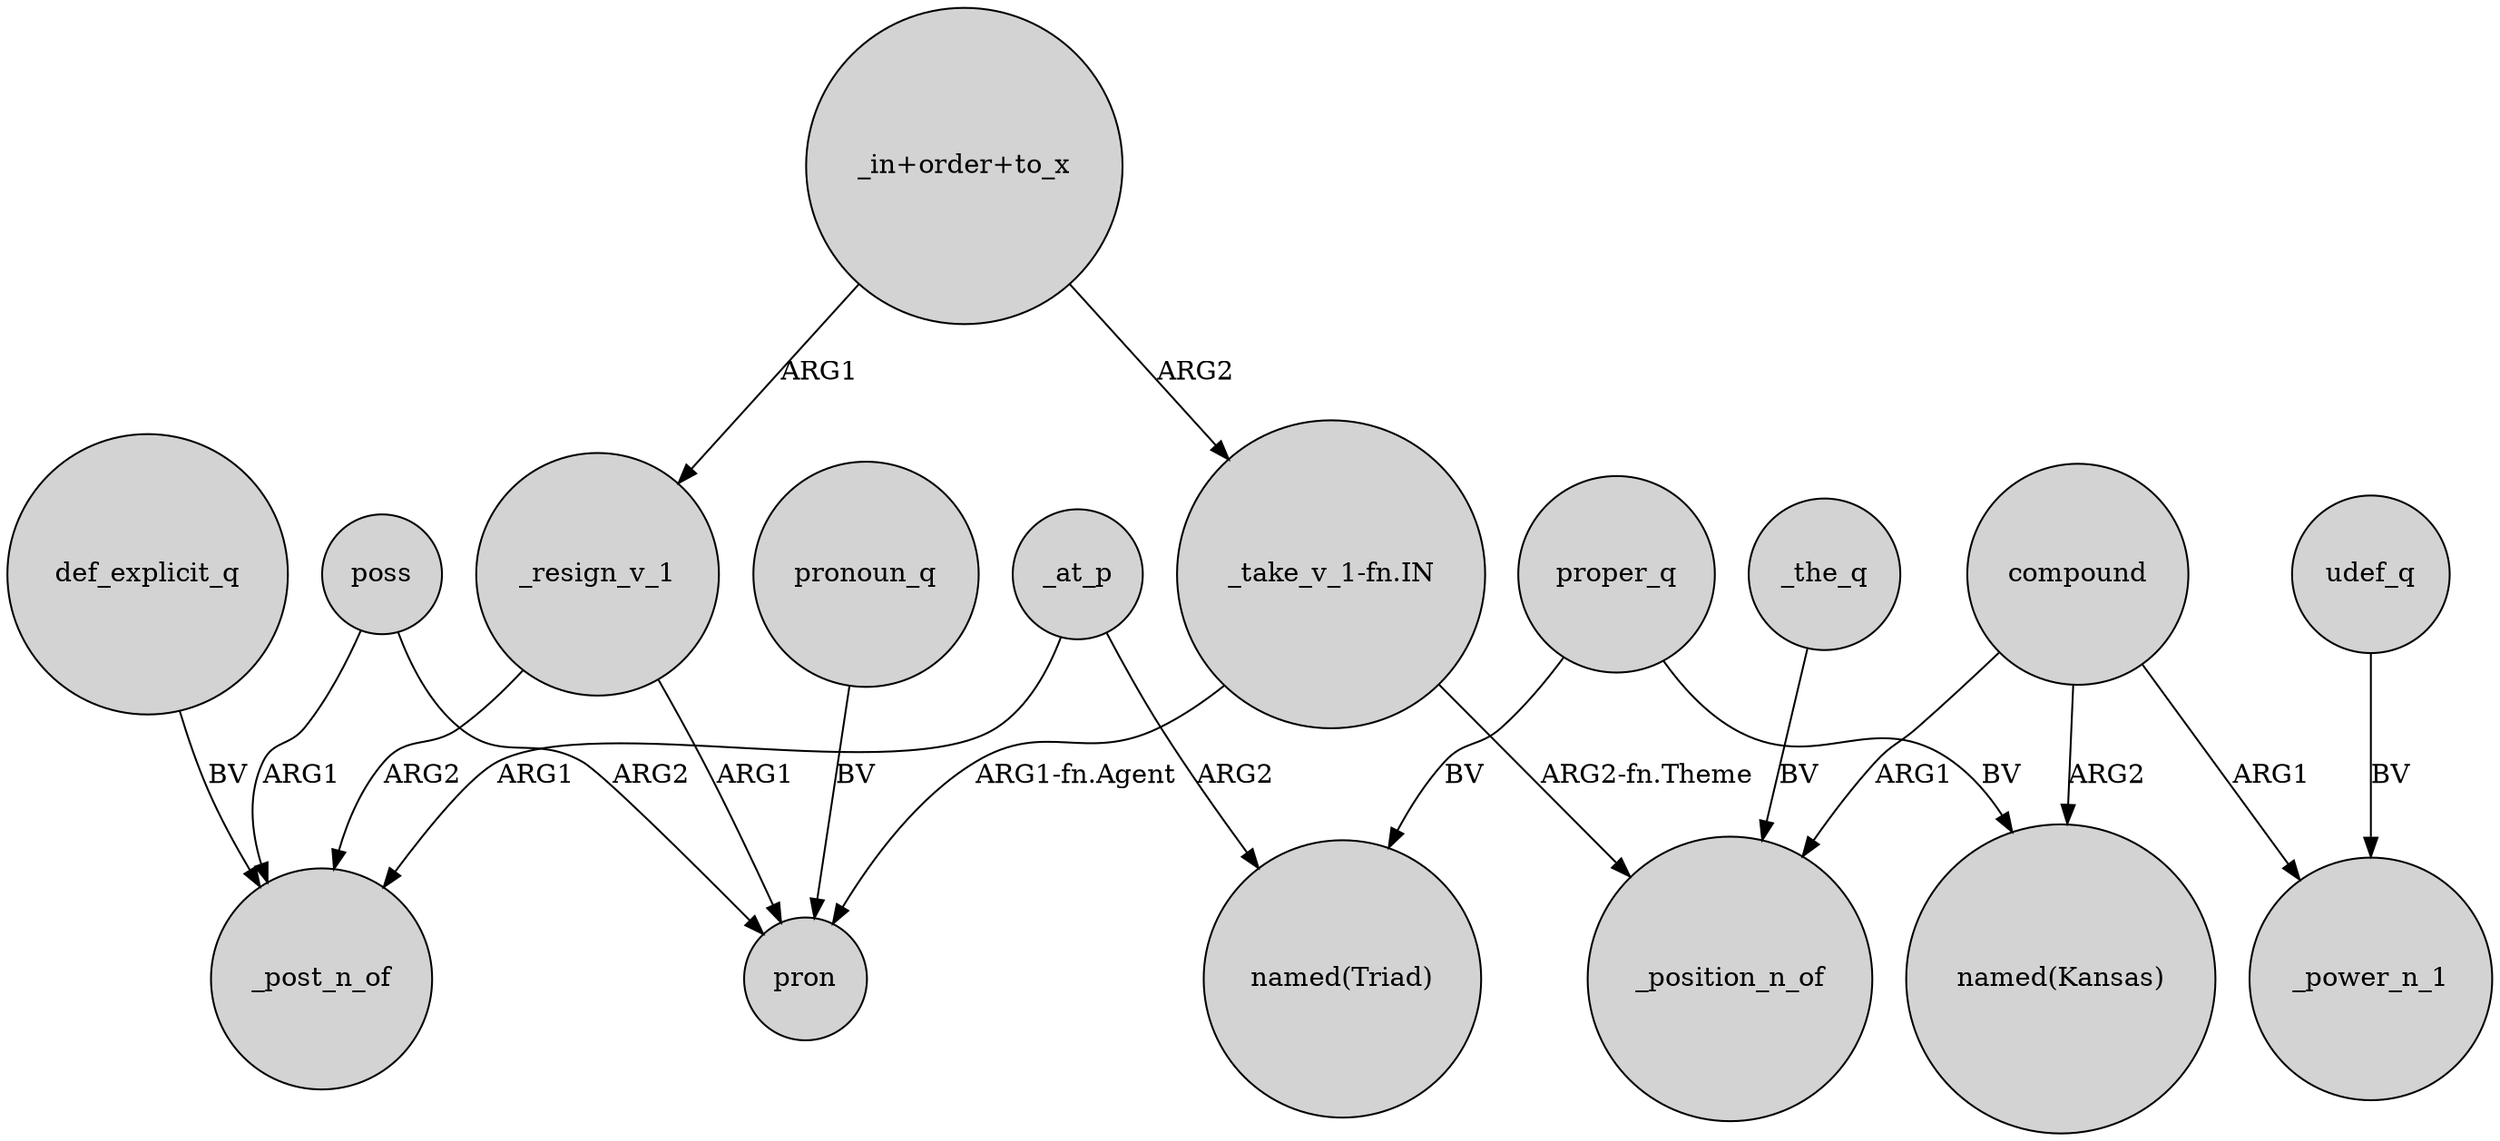 digraph {
	node [shape=circle style=filled]
	_resign_v_1 -> _post_n_of [label=ARG2]
	"_in+order+to_x" -> _resign_v_1 [label=ARG1]
	_resign_v_1 -> pron [label=ARG1]
	poss -> pron [label=ARG2]
	proper_q -> "named(Triad)" [label=BV]
	"_in+order+to_x" -> "_take_v_1-fn.IN" [label=ARG2]
	_the_q -> _position_n_of [label=BV]
	poss -> _post_n_of [label=ARG1]
	compound -> "named(Kansas)" [label=ARG2]
	pronoun_q -> pron [label=BV]
	"_take_v_1-fn.IN" -> pron [label="ARG1-fn.Agent"]
	compound -> _position_n_of [label=ARG1]
	compound -> _power_n_1 [label=ARG1]
	proper_q -> "named(Kansas)" [label=BV]
	def_explicit_q -> _post_n_of [label=BV]
	udef_q -> _power_n_1 [label=BV]
	_at_p -> _post_n_of [label=ARG1]
	_at_p -> "named(Triad)" [label=ARG2]
	"_take_v_1-fn.IN" -> _position_n_of [label="ARG2-fn.Theme"]
}
